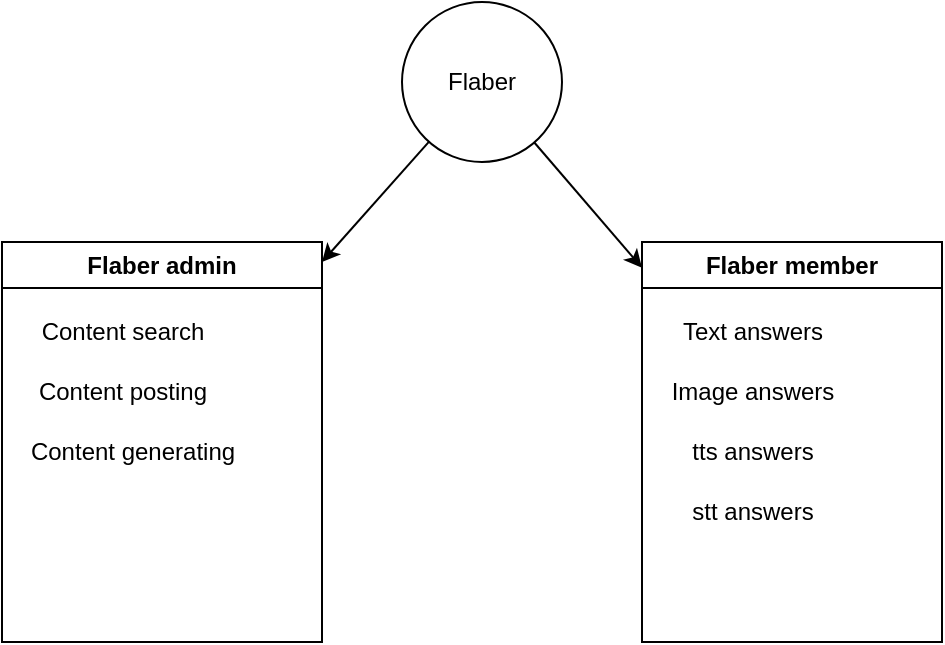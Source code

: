 <mxfile version="24.8.3">
  <diagram name="Страница — 1" id="I9osHqQ4haIZjHQ_b6Fl">
    <mxGraphModel dx="1050" dy="558" grid="1" gridSize="10" guides="1" tooltips="1" connect="1" arrows="1" fold="1" page="1" pageScale="1" pageWidth="827" pageHeight="1169" math="0" shadow="0">
      <root>
        <mxCell id="0" />
        <mxCell id="1" parent="0" />
        <mxCell id="nftqvOAK8WW3iENx4ne5-3" value="Flaber admin" style="swimlane;whiteSpace=wrap;html=1;" parent="1" vertex="1">
          <mxGeometry x="170" y="270" width="160" height="200" as="geometry" />
        </mxCell>
        <mxCell id="nftqvOAK8WW3iENx4ne5-6" value="Content search" style="text;html=1;align=center;verticalAlign=middle;resizable=0;points=[];autosize=1;strokeColor=none;fillColor=none;" parent="nftqvOAK8WW3iENx4ne5-3" vertex="1">
          <mxGeometry x="10" y="30" width="100" height="30" as="geometry" />
        </mxCell>
        <mxCell id="nftqvOAK8WW3iENx4ne5-7" value="Content posting" style="text;html=1;align=center;verticalAlign=middle;resizable=0;points=[];autosize=1;strokeColor=none;fillColor=none;" parent="nftqvOAK8WW3iENx4ne5-3" vertex="1">
          <mxGeometry x="5" y="60" width="110" height="30" as="geometry" />
        </mxCell>
        <mxCell id="nftqvOAK8WW3iENx4ne5-12" value="Content generating" style="text;html=1;align=center;verticalAlign=middle;resizable=0;points=[];autosize=1;strokeColor=none;fillColor=none;" parent="nftqvOAK8WW3iENx4ne5-3" vertex="1">
          <mxGeometry x="5" y="90" width="120" height="30" as="geometry" />
        </mxCell>
        <mxCell id="nftqvOAK8WW3iENx4ne5-4" value="Flaber member" style="swimlane;whiteSpace=wrap;html=1;" parent="1" vertex="1">
          <mxGeometry x="490" y="270" width="150" height="200" as="geometry" />
        </mxCell>
        <mxCell id="nftqvOAK8WW3iENx4ne5-8" value="Text answers" style="text;html=1;align=center;verticalAlign=middle;resizable=0;points=[];autosize=1;strokeColor=none;fillColor=none;" parent="nftqvOAK8WW3iENx4ne5-4" vertex="1">
          <mxGeometry x="10" y="30" width="90" height="30" as="geometry" />
        </mxCell>
        <mxCell id="nftqvOAK8WW3iENx4ne5-9" value="Image answers" style="text;html=1;align=center;verticalAlign=middle;resizable=0;points=[];autosize=1;strokeColor=none;fillColor=none;" parent="nftqvOAK8WW3iENx4ne5-4" vertex="1">
          <mxGeometry x="5" y="60" width="100" height="30" as="geometry" />
        </mxCell>
        <mxCell id="nftqvOAK8WW3iENx4ne5-10" value="&lt;div&gt;tts answers&lt;/div&gt;" style="text;html=1;align=center;verticalAlign=middle;resizable=0;points=[];autosize=1;strokeColor=none;fillColor=none;" parent="nftqvOAK8WW3iENx4ne5-4" vertex="1">
          <mxGeometry x="15" y="90" width="80" height="30" as="geometry" />
        </mxCell>
        <mxCell id="nftqvOAK8WW3iENx4ne5-11" value="&lt;div&gt;stt answers&lt;/div&gt;" style="text;html=1;align=center;verticalAlign=middle;resizable=0;points=[];autosize=1;strokeColor=none;fillColor=none;" parent="nftqvOAK8WW3iENx4ne5-4" vertex="1">
          <mxGeometry x="15" y="120" width="80" height="30" as="geometry" />
        </mxCell>
        <mxCell id="nftqvOAK8WW3iENx4ne5-13" value="Flaber" style="ellipse;whiteSpace=wrap;html=1;aspect=fixed;" parent="1" vertex="1">
          <mxGeometry x="370" y="150" width="80" height="80" as="geometry" />
        </mxCell>
        <mxCell id="nftqvOAK8WW3iENx4ne5-14" value="" style="endArrow=classic;html=1;rounded=0;" parent="1" source="nftqvOAK8WW3iENx4ne5-13" target="nftqvOAK8WW3iENx4ne5-4" edge="1">
          <mxGeometry width="50" height="50" relative="1" as="geometry">
            <mxPoint x="390" y="390" as="sourcePoint" />
            <mxPoint x="440" y="340" as="targetPoint" />
          </mxGeometry>
        </mxCell>
        <mxCell id="nftqvOAK8WW3iENx4ne5-15" value="" style="endArrow=classic;html=1;rounded=0;" parent="1" source="nftqvOAK8WW3iENx4ne5-13" target="nftqvOAK8WW3iENx4ne5-3" edge="1">
          <mxGeometry width="50" height="50" relative="1" as="geometry">
            <mxPoint x="360" y="230" as="sourcePoint" />
            <mxPoint x="414" y="293" as="targetPoint" />
          </mxGeometry>
        </mxCell>
      </root>
    </mxGraphModel>
  </diagram>
</mxfile>
